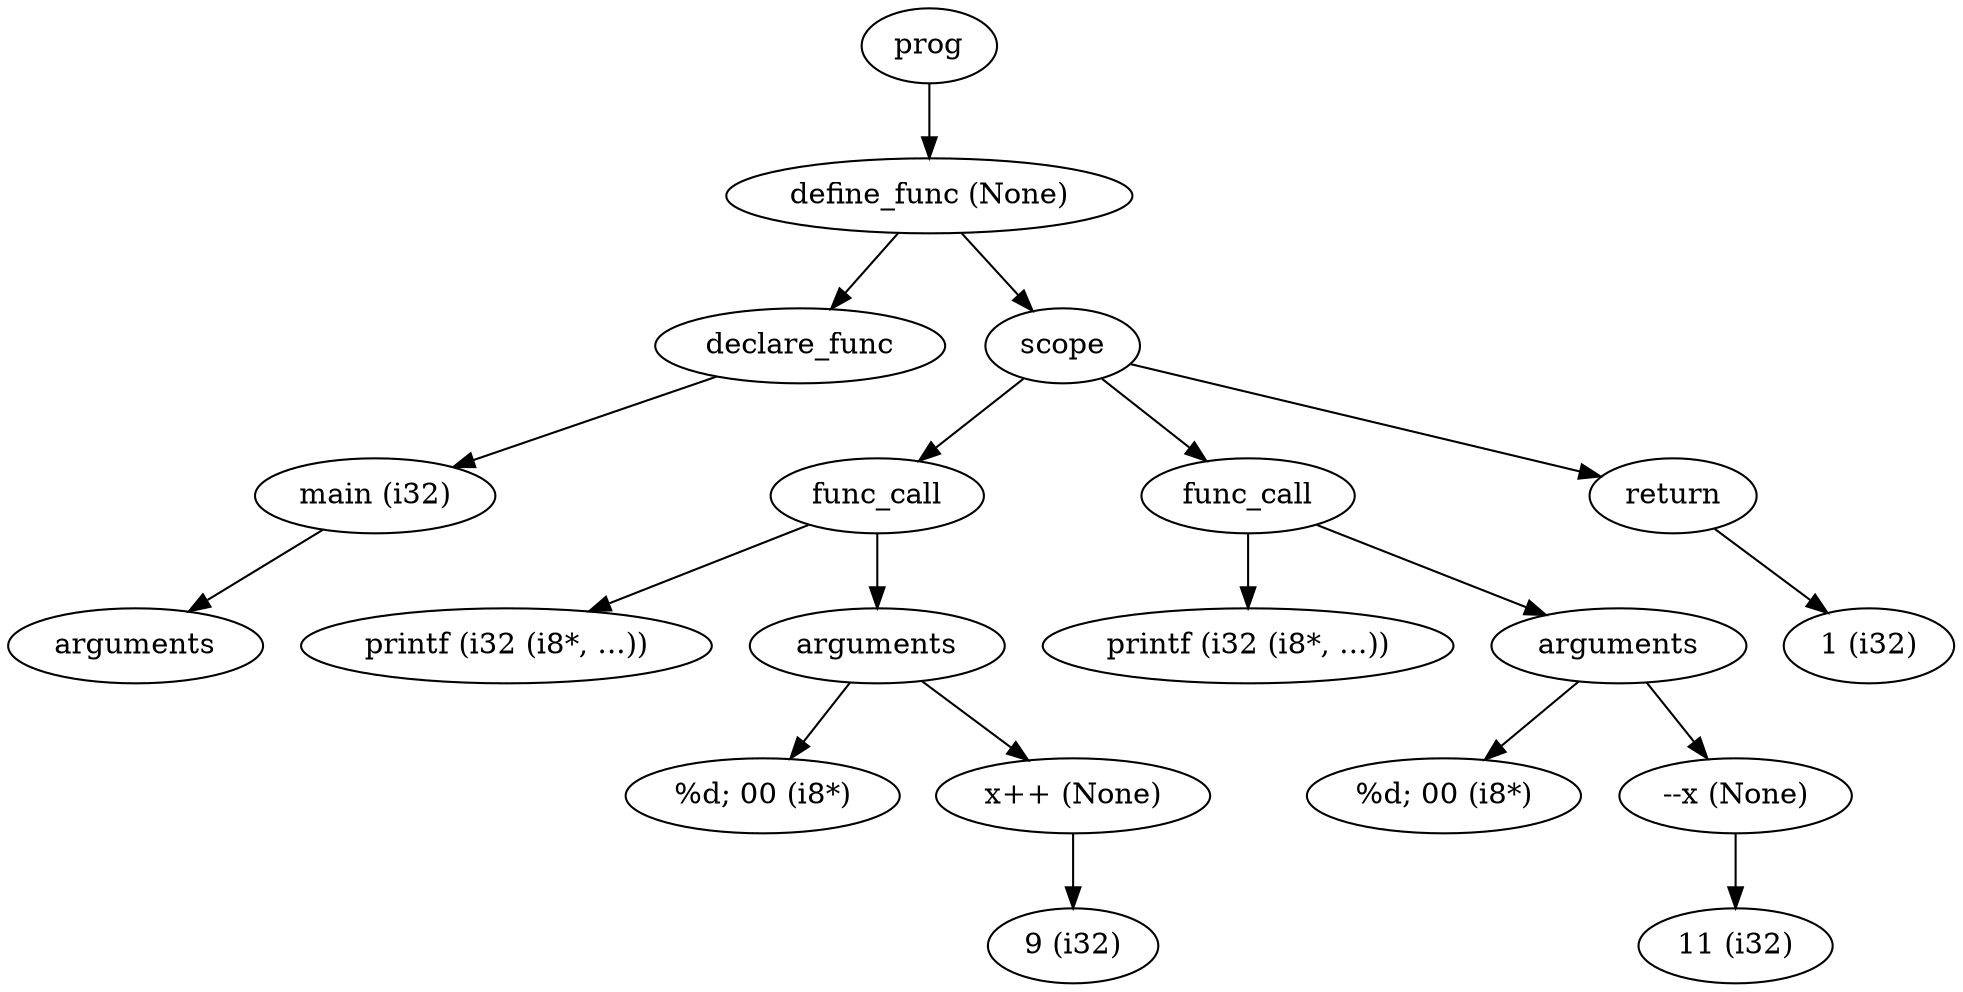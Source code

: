 digraph AST {
	node0[label="prog"]
	node1[label="define_func (None)"]
	node0->node1
	node2[label="declare_func"]
	node1->node2
	node3[label="main (i32)"]
	node2->node3
	node4[label="arguments"]
	node3->node4
	node5[label="scope"]
	node1->node5
	node6[label="func_call"]
	node5->node6
	node7[label="printf (i32 (i8*, ...))"]
	node6->node7
	node8[label="arguments"]
	node6->node8
	node9[label="%d; \00 (i8*)"]
	node8->node9
	node10[label="x++ (None)"]
	node8->node10
	node11[label="9 (i32)"]
	node10->node11
	node12[label="func_call"]
	node5->node12
	node13[label="printf (i32 (i8*, ...))"]
	node12->node13
	node14[label="arguments"]
	node12->node14
	node15[label="%d; \00 (i8*)"]
	node14->node15
	node16[label="--x (None)"]
	node14->node16
	node17[label="11 (i32)"]
	node16->node17
	node18[label="return"]
	node5->node18
	node19[label="1 (i32)"]
	node18->node19
}